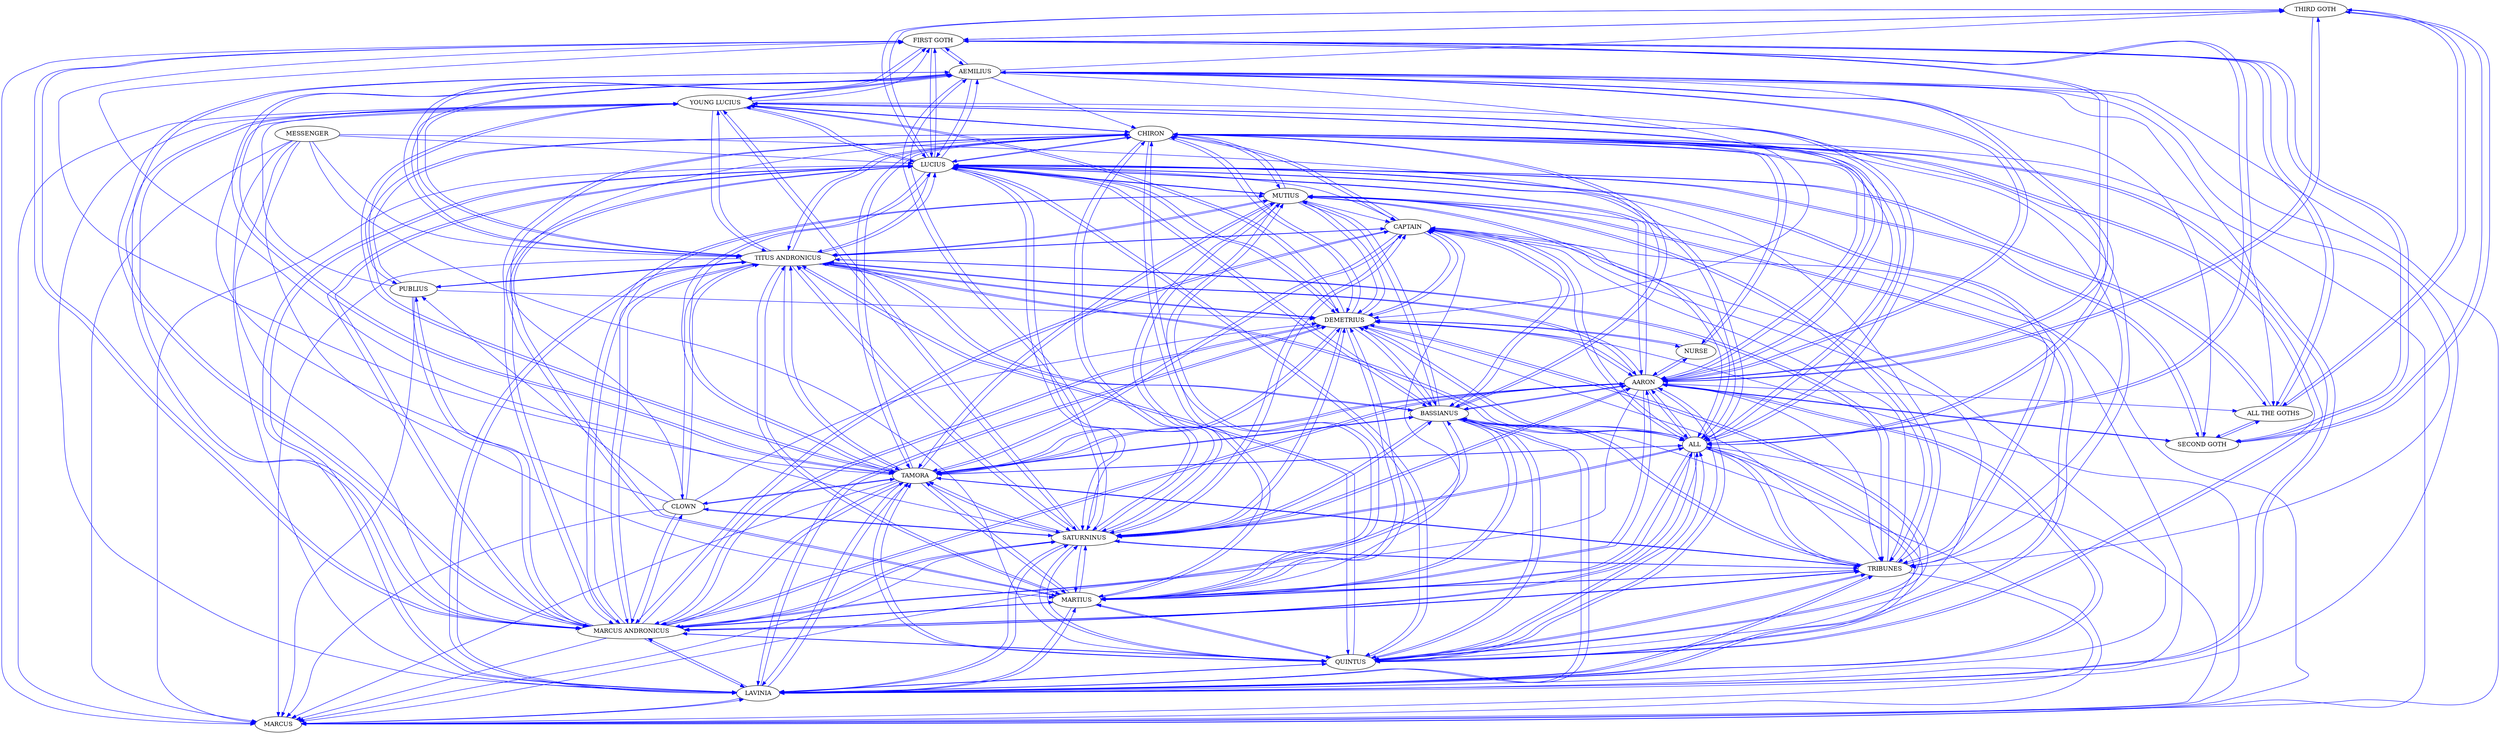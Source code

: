 strict digraph  {
	"THIRD GOTH" -> "FIRST GOTH"	 [color=blue,
		weight=2];
	"THIRD GOTH" -> "ALL THE GOTHS"	 [color=blue,
		weight=2];
	"THIRD GOTH" -> "SECOND GOTH"	 [color=blue,
		weight=2];
	"THIRD GOTH" -> LUCIUS	 [color=blue,
		weight=2];
	"THIRD GOTH" -> AARON	 [color=blue,
		weight=2];
	MESSENGER -> "TITUS ANDRONICUS"	 [color=blue,
		weight=7];
	MESSENGER -> MARCUS	 [color=blue,
		weight=7];
	MESSENGER -> LAVINIA	 [color=blue,
		weight=7];
	MESSENGER -> QUINTUS	 [color=blue,
		weight=7];
	MESSENGER -> LUCIUS	 [color=blue,
		weight=7];
	MESSENGER -> "MARCUS ANDRONICUS"	 [color=blue,
		weight=7];
	MESSENGER -> MARTIUS	 [color=blue,
		weight=7];
	MESSENGER -> TRIBUNES	 [color=blue,
		weight=7];
	SATURNINUS -> "FIRST GOTH"	 [color=blue,
		weight=10];
	SATURNINUS -> CLOWN	 [color=blue,
		weight=1];
	SATURNINUS -> DEMETRIUS	 [color=blue,
		weight=201];
	SATURNINUS -> "TITUS ANDRONICUS"	 [color=blue,
		weight=148];
	SATURNINUS -> TAMORA	 [color=blue,
		weight=211];
	SATURNINUS -> MARCUS	 [color=blue,
		weight=53];
	SATURNINUS -> ALL	 [color=blue,
		weight=114];
	SATURNINUS -> AEMILIUS	 [color=blue,
		weight=26];
	SATURNINUS -> LAVINIA	 [color=blue,
		weight=85];
	SATURNINUS -> QUINTUS	 [color=blue,
		weight=124];
	SATURNINUS -> BASSIANUS	 [color=blue,
		weight=146];
	SATURNINUS -> LUCIUS	 [color=blue,
		weight=126];
	SATURNINUS -> AARON	 [color=blue,
		weight=99];
	SATURNINUS -> "MARCUS ANDRONICUS"	 [color=blue,
		weight=120];
	SATURNINUS -> MARTIUS	 [color=blue,
		weight=124];
	SATURNINUS -> TRIBUNES	 [color=blue,
		weight=98];
	SATURNINUS -> CHIRON	 [color=blue,
		weight=201];
	SATURNINUS -> CAPTAIN	 [color=blue,
		weight=88];
	SATURNINUS -> MUTIUS	 [color=blue,
		weight=88];
	SATURNINUS -> "YOUNG LUCIUS"	 [color=blue,
		weight=8];
	"FIRST GOTH" -> "THIRD GOTH"	 [color=blue,
		weight=10];
	"FIRST GOTH" -> "TITUS ANDRONICUS"	 [color=blue,
		weight=1];
	"FIRST GOTH" -> MARCUS	 [color=blue,
		weight=1];
	"FIRST GOTH" -> "ALL THE GOTHS"	 [color=blue,
		weight=10];
	"FIRST GOTH" -> ALL	 [color=blue,
		weight=1];
	"FIRST GOTH" -> AEMILIUS	 [color=blue,
		weight=1];
	"FIRST GOTH" -> "SECOND GOTH"	 [color=blue,
		weight=10];
	"FIRST GOTH" -> LUCIUS	 [color=blue,
		weight=11];
	"FIRST GOTH" -> AARON	 [color=blue,
		weight=3];
	"FIRST GOTH" -> "MARCUS ANDRONICUS"	 [color=blue,
		weight=1];
	CLOWN -> SATURNINUS	 [color=blue,
		weight=6];
	CLOWN -> DEMETRIUS	 [color=blue,
		weight=6];
	CLOWN -> "TITUS ANDRONICUS"	 [color=blue,
		weight=15];
	CLOWN -> TAMORA	 [color=blue,
		weight=6];
	CLOWN -> MARCUS	 [color=blue,
		weight=15];
	CLOWN -> PUBLIUS	 [color=blue,
		weight=15];
	CLOWN -> "MARCUS ANDRONICUS"	 [color=blue,
		weight=15];
	CLOWN -> CHIRON	 [color=blue,
		weight=6];
	CLOWN -> "YOUNG LUCIUS"	 [color=blue,
		weight=15];
	DEMETRIUS -> SATURNINUS	 [color=blue,
		weight=12];
	DEMETRIUS -> "TITUS ANDRONICUS"	 [color=blue,
		weight=14];
	DEMETRIUS -> TAMORA	 [color=blue,
		weight=27];
	DEMETRIUS -> MARCUS	 [color=blue,
		weight=11];
	DEMETRIUS -> NURSE	 [color=blue,
		weight=15];
	DEMETRIUS -> ALL	 [color=blue,
		weight=10];
	DEMETRIUS -> LAVINIA	 [color=blue,
		weight=21];
	DEMETRIUS -> QUINTUS	 [color=blue,
		weight=10];
	DEMETRIUS -> BASSIANUS	 [color=blue,
		weight=25];
	DEMETRIUS -> LUCIUS	 [color=blue,
		weight=10];
	DEMETRIUS -> AARON	 [color=blue,
		weight=74];
	DEMETRIUS -> "MARCUS ANDRONICUS"	 [color=blue,
		weight=13];
	DEMETRIUS -> MARTIUS	 [color=blue,
		weight=10];
	DEMETRIUS -> CHIRON	 [color=blue,
		weight=94];
	DEMETRIUS -> CAPTAIN	 [color=blue,
		weight=10];
	DEMETRIUS -> MUTIUS	 [color=blue,
		weight=10];
	DEMETRIUS -> "YOUNG LUCIUS"	 [color=blue,
		weight=1];
	"TITUS ANDRONICUS" -> SATURNINUS	 [color=blue,
		weight=182];
	"TITUS ANDRONICUS" -> "FIRST GOTH"	 [color=blue,
		weight=30];
	"TITUS ANDRONICUS" -> CLOWN	 [color=blue,
		weight=25];
	"TITUS ANDRONICUS" -> DEMETRIUS	 [color=blue,
		weight=284];
	"TITUS ANDRONICUS" -> TAMORA	 [color=blue,
		weight=264];
	"TITUS ANDRONICUS" -> MARCUS	 [color=blue,
		weight=535];
	"TITUS ANDRONICUS" -> ALL	 [color=blue,
		weight=168];
	"TITUS ANDRONICUS" -> AEMILIUS	 [color=blue,
		weight=30];
	"TITUS ANDRONICUS" -> LAVINIA	 [color=blue,
		weight=403];
	"TITUS ANDRONICUS" -> PUBLIUS	 [color=blue,
		weight=125];
	"TITUS ANDRONICUS" -> QUINTUS	 [color=blue,
		weight=336];
	"TITUS ANDRONICUS" -> BASSIANUS	 [color=blue,
		weight=152];
	"TITUS ANDRONICUS" -> LUCIUS	 [color=blue,
		weight=344];
	"TITUS ANDRONICUS" -> AARON	 [color=blue,
		weight=101];
	"TITUS ANDRONICUS" -> "MARCUS ANDRONICUS"	 [color=blue,
		weight=656];
	"TITUS ANDRONICUS" -> MARTIUS	 [color=blue,
		weight=336];
	"TITUS ANDRONICUS" -> TRIBUNES	 [color=blue,
		weight=310];
	"TITUS ANDRONICUS" -> CHIRON	 [color=blue,
		weight=284];
	"TITUS ANDRONICUS" -> CAPTAIN	 [color=blue,
		weight=138];
	"TITUS ANDRONICUS" -> MUTIUS	 [color=blue,
		weight=138];
	"TITUS ANDRONICUS" -> "YOUNG LUCIUS"	 [color=blue,
		weight=239];
	TAMORA -> SATURNINUS	 [color=blue,
		weight=123];
	TAMORA -> "FIRST GOTH"	 [color=blue,
		weight=2];
	TAMORA -> CLOWN	 [color=blue,
		weight=3];
	TAMORA -> DEMETRIUS	 [color=blue,
		weight=229];
	TAMORA -> "TITUS ANDRONICUS"	 [color=blue,
		weight=141];
	TAMORA -> MARCUS	 [color=blue,
		weight=30];
	TAMORA -> ALL	 [color=blue,
		weight=68];
	TAMORA -> AEMILIUS	 [color=blue,
		weight=25];
	TAMORA -> LAVINIA	 [color=blue,
		weight=66];
	TAMORA -> QUINTUS	 [color=blue,
		weight=77];
	TAMORA -> BASSIANUS	 [color=blue,
		weight=130];
	TAMORA -> LUCIUS	 [color=blue,
		weight=79];
	TAMORA -> AARON	 [color=blue,
		weight=135];
	TAMORA -> "MARCUS ANDRONICUS"	 [color=blue,
		weight=120];
	TAMORA -> MARTIUS	 [color=blue,
		weight=77];
	TAMORA -> TRIBUNES	 [color=blue,
		weight=50];
	TAMORA -> CHIRON	 [color=blue,
		weight=229];
	TAMORA -> CAPTAIN	 [color=blue,
		weight=66];
	TAMORA -> MUTIUS	 [color=blue,
		weight=66];
	TAMORA -> "YOUNG LUCIUS"	 [color=blue,
		weight=2];
	MARCUS -> LAVINIA	 [color=blue,
		weight=47];
	"ALL THE GOTHS" -> "THIRD GOTH"	 [color=blue,
		weight=1];
	"ALL THE GOTHS" -> "FIRST GOTH"	 [color=blue,
		weight=1];
	"ALL THE GOTHS" -> "SECOND GOTH"	 [color=blue,
		weight=1];
	"ALL THE GOTHS" -> LUCIUS	 [color=blue,
		weight=1];
	NURSE -> DEMETRIUS	 [color=blue,
		weight=19];
	NURSE -> AARON	 [color=blue,
		weight=19];
	NURSE -> CHIRON	 [color=blue,
		weight=19];
	ALL -> SATURNINUS	 [color=blue,
		weight=4];
	ALL -> "FIRST GOTH"	 [color=blue,
		weight=2];
	ALL -> DEMETRIUS	 [color=blue,
		weight=2];
	ALL -> "TITUS ANDRONICUS"	 [color=blue,
		weight=4];
	ALL -> TAMORA	 [color=blue,
		weight=4];
	ALL -> MARCUS	 [color=blue,
		weight=2];
	ALL -> AEMILIUS	 [color=blue,
		weight=2];
	ALL -> LAVINIA	 [color=blue,
		weight=2];
	ALL -> QUINTUS	 [color=blue,
		weight=2];
	ALL -> BASSIANUS	 [color=blue,
		weight=2];
	ALL -> LUCIUS	 [color=blue,
		weight=4];
	ALL -> AARON	 [color=blue,
		weight=4];
	ALL -> "MARCUS ANDRONICUS"	 [color=blue,
		weight=4];
	ALL -> MARTIUS	 [color=blue,
		weight=2];
	ALL -> TRIBUNES	 [color=blue,
		weight=4];
	ALL -> CHIRON	 [color=blue,
		weight=2];
	ALL -> CAPTAIN	 [color=blue,
		weight=2];
	ALL -> MUTIUS	 [color=blue,
		weight=2];
	ALL -> "YOUNG LUCIUS"	 [color=blue,
		weight=2];
	AEMILIUS -> "THIRD GOTH"	 [color=blue,
		weight=6];
	AEMILIUS -> SATURNINUS	 [color=blue,
		weight=15];
	AEMILIUS -> "FIRST GOTH"	 [color=blue,
		weight=13];
	AEMILIUS -> DEMETRIUS	 [color=blue,
		weight=8];
	AEMILIUS -> "TITUS ANDRONICUS"	 [color=blue,
		weight=7];
	AEMILIUS -> TAMORA	 [color=blue,
		weight=15];
	AEMILIUS -> MARCUS	 [color=blue,
		weight=7];
	AEMILIUS -> "ALL THE GOTHS"	 [color=blue,
		weight=6];
	AEMILIUS -> ALL	 [color=blue,
		weight=7];
	AEMILIUS -> LAVINIA	 [color=blue,
		weight=7];
	AEMILIUS -> "SECOND GOTH"	 [color=blue,
		weight=6];
	AEMILIUS -> LUCIUS	 [color=blue,
		weight=13];
	AEMILIUS -> AARON	 [color=blue,
		weight=13];
	AEMILIUS -> "MARCUS ANDRONICUS"	 [color=blue,
		weight=7];
	AEMILIUS -> TRIBUNES	 [color=blue,
		weight=7];
	AEMILIUS -> CHIRON	 [color=blue,
		weight=8];
	AEMILIUS -> "YOUNG LUCIUS"	 [color=blue,
		weight=7];
	LAVINIA -> SATURNINUS	 [color=blue,
		weight=12];
	LAVINIA -> DEMETRIUS	 [color=blue,
		weight=47];
	LAVINIA -> "TITUS ANDRONICUS"	 [color=blue,
		weight=12];
	LAVINIA -> TAMORA	 [color=blue,
		weight=60];
	LAVINIA -> MARCUS	 [color=blue,
		weight=10];
	LAVINIA -> ALL	 [color=blue,
		weight=10];
	LAVINIA -> QUINTUS	 [color=blue,
		weight=10];
	LAVINIA -> BASSIANUS	 [color=blue,
		weight=60];
	LAVINIA -> LUCIUS	 [color=blue,
		weight=10];
	LAVINIA -> AARON	 [color=blue,
		weight=48];
	LAVINIA -> "MARCUS ANDRONICUS"	 [color=blue,
		weight=12];
	LAVINIA -> MARTIUS	 [color=blue,
		weight=10];
	LAVINIA -> TRIBUNES	 [color=blue,
		weight=2];
	LAVINIA -> CHIRON	 [color=blue,
		weight=47];
	LAVINIA -> CAPTAIN	 [color=blue,
		weight=10];
	LAVINIA -> MUTIUS	 [color=blue,
		weight=10];
	PUBLIUS -> DEMETRIUS	 [color=blue,
		weight=5];
	PUBLIUS -> "TITUS ANDRONICUS"	 [color=blue,
		weight=14];
	PUBLIUS -> MARCUS	 [color=blue,
		weight=14];
	PUBLIUS -> "MARCUS ANDRONICUS"	 [color=blue,
		weight=9];
	PUBLIUS -> CHIRON	 [color=blue,
		weight=5];
	PUBLIUS -> "YOUNG LUCIUS"	 [color=blue,
		weight=9];
	QUINTUS -> SATURNINUS	 [color=blue,
		weight=3];
	QUINTUS -> DEMETRIUS	 [color=blue,
		weight=27];
	QUINTUS -> "TITUS ANDRONICUS"	 [color=blue,
		weight=3];
	QUINTUS -> TAMORA	 [color=blue,
		weight=27];
	QUINTUS -> ALL	 [color=blue,
		weight=3];
	QUINTUS -> LAVINIA	 [color=blue,
		weight=24];
	QUINTUS -> BASSIANUS	 [color=blue,
		weight=27];
	QUINTUS -> LUCIUS	 [color=blue,
		weight=3];
	QUINTUS -> AARON	 [color=blue,
		weight=27];
	QUINTUS -> "MARCUS ANDRONICUS"	 [color=blue,
		weight=3];
	QUINTUS -> MARTIUS	 [color=blue,
		weight=27];
	QUINTUS -> TRIBUNES	 [color=blue,
		weight=3];
	QUINTUS -> CHIRON	 [color=blue,
		weight=27];
	QUINTUS -> CAPTAIN	 [color=blue,
		weight=3];
	QUINTUS -> MUTIUS	 [color=blue,
		weight=3];
	BASSIANUS -> SATURNINUS	 [color=blue,
		weight=49];
	BASSIANUS -> DEMETRIUS	 [color=blue,
		weight=49];
	BASSIANUS -> "TITUS ANDRONICUS"	 [color=blue,
		weight=49];
	BASSIANUS -> TAMORA	 [color=blue,
		weight=63];
	BASSIANUS -> MARCUS	 [color=blue,
		weight=20];
	BASSIANUS -> ALL	 [color=blue,
		weight=48];
	BASSIANUS -> LAVINIA	 [color=blue,
		weight=25];
	BASSIANUS -> QUINTUS	 [color=blue,
		weight=29];
	BASSIANUS -> LUCIUS	 [color=blue,
		weight=29];
	BASSIANUS -> AARON	 [color=blue,
		weight=33];
	BASSIANUS -> "MARCUS ANDRONICUS"	 [color=blue,
		weight=49];
	BASSIANUS -> MARTIUS	 [color=blue,
		weight=29];
	BASSIANUS -> TRIBUNES	 [color=blue,
		weight=29];
	BASSIANUS -> CHIRON	 [color=blue,
		weight=49];
	BASSIANUS -> CAPTAIN	 [color=blue,
		weight=29];
	BASSIANUS -> MUTIUS	 [color=blue,
		weight=29];
	"SECOND GOTH" -> "THIRD GOTH"	 [color=blue,
		weight=21];
	"SECOND GOTH" -> "FIRST GOTH"	 [color=blue,
		weight=21];
	"SECOND GOTH" -> "ALL THE GOTHS"	 [color=blue,
		weight=21];
	"SECOND GOTH" -> LUCIUS	 [color=blue,
		weight=21];
	"SECOND GOTH" -> AARON	 [color=blue,
		weight=21];
	LUCIUS -> "THIRD GOTH"	 [color=blue,
		weight=41];
	LUCIUS -> SATURNINUS	 [color=blue,
		weight=96];
	LUCIUS -> "FIRST GOTH"	 [color=blue,
		weight=119];
	LUCIUS -> DEMETRIUS	 [color=blue,
		weight=30];
	LUCIUS -> "TITUS ANDRONICUS"	 [color=blue,
		weight=147];
	LUCIUS -> TAMORA	 [color=blue,
		weight=96];
	LUCIUS -> MARCUS	 [color=blue,
		weight=115];
	LUCIUS -> "ALL THE GOTHS"	 [color=blue,
		weight=41];
	LUCIUS -> ALL	 [color=blue,
		weight=108];
	LUCIUS -> AEMILIUS	 [color=blue,
		weight=70];
	LUCIUS -> LAVINIA	 [color=blue,
		weight=87];
	LUCIUS -> QUINTUS	 [color=blue,
		weight=69];
	LUCIUS -> BASSIANUS	 [color=blue,
		weight=30];
	LUCIUS -> "SECOND GOTH"	 [color=blue,
		weight=41];
	LUCIUS -> AARON	 [color=blue,
		weight=130];
	LUCIUS -> "MARCUS ANDRONICUS"	 [color=blue,
		weight=147];
	LUCIUS -> MARTIUS	 [color=blue,
		weight=69];
	LUCIUS -> TRIBUNES	 [color=blue,
		weight=120];
	LUCIUS -> CHIRON	 [color=blue,
		weight=30];
	LUCIUS -> CAPTAIN	 [color=blue,
		weight=30];
	LUCIUS -> MUTIUS	 [color=blue,
		weight=30];
	LUCIUS -> "YOUNG LUCIUS"	 [color=blue,
		weight=65];
	AARON -> "THIRD GOTH"	 [color=blue,
		weight=86];
	AARON -> SATURNINUS	 [color=blue,
		weight=8];
	AARON -> "FIRST GOTH"	 [color=blue,
		weight=96];
	AARON -> DEMETRIUS	 [color=blue,
		weight=174];
	AARON -> "TITUS ANDRONICUS"	 [color=blue,
		weight=30];
	AARON -> TAMORA	 [color=blue,
		weight=38];
	AARON -> MARCUS	 [color=blue,
		weight=29];
	AARON -> "ALL THE GOTHS"	 [color=blue,
		weight=86];
	AARON -> NURSE	 [color=blue,
		weight=83];
	AARON -> ALL	 [color=blue,
		weight=10];
	AARON -> AEMILIUS	 [color=blue,
		weight=7];
	AARON -> LAVINIA	 [color=blue,
		weight=33];
	AARON -> QUINTUS	 [color=blue,
		weight=26];
	AARON -> BASSIANUS	 [color=blue,
		weight=7];
	AARON -> "SECOND GOTH"	 [color=blue,
		weight=86];
	AARON -> LUCIUS	 [color=blue,
		weight=116];
	AARON -> "MARCUS ANDRONICUS"	 [color=blue,
		weight=29];
	AARON -> MARTIUS	 [color=blue,
		weight=26];
	AARON -> TRIBUNES	 [color=blue,
		weight=26];
	AARON -> CHIRON	 [color=blue,
		weight=174];
	AARON -> "YOUNG LUCIUS"	 [color=blue,
		weight=8];
	"MARCUS ANDRONICUS" -> SATURNINUS	 [color=blue,
		weight=138];
	"MARCUS ANDRONICUS" -> "FIRST GOTH"	 [color=blue,
		weight=61];
	"MARCUS ANDRONICUS" -> CLOWN	 [color=blue,
		weight=3];
	"MARCUS ANDRONICUS" -> DEMETRIUS	 [color=blue,
		weight=78];
	"MARCUS ANDRONICUS" -> "TITUS ANDRONICUS"	 [color=blue,
		weight=263];
	"MARCUS ANDRONICUS" -> TAMORA	 [color=blue,
		weight=139];
	"MARCUS ANDRONICUS" -> MARCUS	 [color=blue,
		weight=238];
	"MARCUS ANDRONICUS" -> ALL	 [color=blue,
		weight=135];
	"MARCUS ANDRONICUS" -> AEMILIUS	 [color=blue,
		weight=61];
	"MARCUS ANDRONICUS" -> LAVINIA	 [color=blue,
		weight=180];
	"MARCUS ANDRONICUS" -> PUBLIUS	 [color=blue,
		weight=19];
	"MARCUS ANDRONICUS" -> QUINTUS	 [color=blue,
		weight=94];
	"MARCUS ANDRONICUS" -> BASSIANUS	 [color=blue,
		weight=77];
	"MARCUS ANDRONICUS" -> LUCIUS	 [color=blue,
		weight=155];
	"MARCUS ANDRONICUS" -> AARON	 [color=blue,
		weight=94];
	"MARCUS ANDRONICUS" -> MARTIUS	 [color=blue,
		weight=94];
	"MARCUS ANDRONICUS" -> TRIBUNES	 [color=blue,
		weight=155];
	"MARCUS ANDRONICUS" -> CHIRON	 [color=blue,
		weight=78];
	"MARCUS ANDRONICUS" -> CAPTAIN	 [color=blue,
		weight=46];
	"MARCUS ANDRONICUS" -> MUTIUS	 [color=blue,
		weight=46];
	"MARCUS ANDRONICUS" -> "YOUNG LUCIUS"	 [color=blue,
		weight=124];
	MARTIUS -> SATURNINUS	 [color=blue,
		weight=7];
	MARTIUS -> DEMETRIUS	 [color=blue,
		weight=31];
	MARTIUS -> "TITUS ANDRONICUS"	 [color=blue,
		weight=2];
	MARTIUS -> TAMORA	 [color=blue,
		weight=31];
	MARTIUS -> ALL	 [color=blue,
		weight=2];
	MARTIUS -> LAVINIA	 [color=blue,
		weight=29];
	MARTIUS -> QUINTUS	 [color=blue,
		weight=31];
	MARTIUS -> BASSIANUS	 [color=blue,
		weight=31];
	MARTIUS -> LUCIUS	 [color=blue,
		weight=2];
	MARTIUS -> AARON	 [color=blue,
		weight=31];
	MARTIUS -> "MARCUS ANDRONICUS"	 [color=blue,
		weight=2];
	MARTIUS -> TRIBUNES	 [color=blue,
		weight=2];
	MARTIUS -> CHIRON	 [color=blue,
		weight=31];
	MARTIUS -> CAPTAIN	 [color=blue,
		weight=2];
	MARTIUS -> MUTIUS	 [color=blue,
		weight=2];
	TRIBUNES -> SATURNINUS	 [color=blue,
		weight=3];
	TRIBUNES -> DEMETRIUS	 [color=blue,
		weight=3];
	TRIBUNES -> "TITUS ANDRONICUS"	 [color=blue,
		weight=3];
	TRIBUNES -> TAMORA	 [color=blue,
		weight=3];
	TRIBUNES -> MARCUS	 [color=blue,
		weight=3];
	TRIBUNES -> ALL	 [color=blue,
		weight=3];
	TRIBUNES -> LAVINIA	 [color=blue,
		weight=3];
	TRIBUNES -> QUINTUS	 [color=blue,
		weight=3];
	TRIBUNES -> BASSIANUS	 [color=blue,
		weight=3];
	TRIBUNES -> LUCIUS	 [color=blue,
		weight=3];
	TRIBUNES -> "MARCUS ANDRONICUS"	 [color=blue,
		weight=3];
	TRIBUNES -> MARTIUS	 [color=blue,
		weight=3];
	TRIBUNES -> CHIRON	 [color=blue,
		weight=3];
	TRIBUNES -> CAPTAIN	 [color=blue,
		weight=3];
	TRIBUNES -> MUTIUS	 [color=blue,
		weight=3];
	CHIRON -> SATURNINUS	 [color=blue,
		weight=1];
	CHIRON -> DEMETRIUS	 [color=blue,
		weight=52];
	CHIRON -> "TITUS ANDRONICUS"	 [color=blue,
		weight=5];
	CHIRON -> TAMORA	 [color=blue,
		weight=13];
	CHIRON -> MARCUS	 [color=blue,
		weight=3];
	CHIRON -> NURSE	 [color=blue,
		weight=6];
	CHIRON -> ALL	 [color=blue,
		weight=1];
	CHIRON -> LAVINIA	 [color=blue,
		weight=14];
	CHIRON -> PUBLIUS	 [color=blue,
		weight=1];
	CHIRON -> QUINTUS	 [color=blue,
		weight=1];
	CHIRON -> BASSIANUS	 [color=blue,
		weight=11];
	CHIRON -> LUCIUS	 [color=blue,
		weight=1];
	CHIRON -> AARON	 [color=blue,
		weight=43];
	CHIRON -> "MARCUS ANDRONICUS"	 [color=blue,
		weight=3];
	CHIRON -> MARTIUS	 [color=blue,
		weight=1];
	CHIRON -> CAPTAIN	 [color=blue,
		weight=1];
	CHIRON -> MUTIUS	 [color=blue,
		weight=1];
	CHIRON -> "YOUNG LUCIUS"	 [color=blue,
		weight=2];
	CAPTAIN -> SATURNINUS	 [color=blue,
		weight=6];
	CAPTAIN -> DEMETRIUS	 [color=blue,
		weight=6];
	CAPTAIN -> "TITUS ANDRONICUS"	 [color=blue,
		weight=6];
	CAPTAIN -> TAMORA	 [color=blue,
		weight=6];
	CAPTAIN -> MARCUS	 [color=blue,
		weight=6];
	CAPTAIN -> ALL	 [color=blue,
		weight=6];
	CAPTAIN -> BASSIANUS	 [color=blue,
		weight=6];
	CAPTAIN -> "MARCUS ANDRONICUS"	 [color=blue,
		weight=6];
	CAPTAIN -> CHIRON	 [color=blue,
		weight=6];
	MUTIUS -> SATURNINUS	 [color=blue,
		weight=4];
	MUTIUS -> DEMETRIUS	 [color=blue,
		weight=4];
	MUTIUS -> "TITUS ANDRONICUS"	 [color=blue,
		weight=4];
	MUTIUS -> TAMORA	 [color=blue,
		weight=4];
	MUTIUS -> ALL	 [color=blue,
		weight=4];
	MUTIUS -> QUINTUS	 [color=blue,
		weight=4];
	MUTIUS -> BASSIANUS	 [color=blue,
		weight=4];
	MUTIUS -> LUCIUS	 [color=blue,
		weight=4];
	MUTIUS -> "MARCUS ANDRONICUS"	 [color=blue,
		weight=4];
	MUTIUS -> MARTIUS	 [color=blue,
		weight=4];
	MUTIUS -> TRIBUNES	 [color=blue,
		weight=4];
	MUTIUS -> CHIRON	 [color=blue,
		weight=4];
	MUTIUS -> CAPTAIN	 [color=blue,
		weight=4];
	"YOUNG LUCIUS" -> SATURNINUS	 [color=blue,
		weight=4];
	"YOUNG LUCIUS" -> "FIRST GOTH"	 [color=blue,
		weight=4];
	"YOUNG LUCIUS" -> DEMETRIUS	 [color=blue,
		weight=14];
	"YOUNG LUCIUS" -> "TITUS ANDRONICUS"	 [color=blue,
		weight=31];
	"YOUNG LUCIUS" -> TAMORA	 [color=blue,
		weight=4];
	"YOUNG LUCIUS" -> MARCUS	 [color=blue,
		weight=31];
	"YOUNG LUCIUS" -> ALL	 [color=blue,
		weight=4];
	"YOUNG LUCIUS" -> AEMILIUS	 [color=blue,
		weight=4];
	"YOUNG LUCIUS" -> LAVINIA	 [color=blue,
		weight=31];
	"YOUNG LUCIUS" -> LUCIUS	 [color=blue,
		weight=4];
	"YOUNG LUCIUS" -> AARON	 [color=blue,
		weight=18];
	"YOUNG LUCIUS" -> "MARCUS ANDRONICUS"	 [color=blue,
		weight=31];
	"YOUNG LUCIUS" -> TRIBUNES	 [color=blue,
		weight=4];
	"YOUNG LUCIUS" -> CHIRON	 [color=blue,
		weight=14];
}
